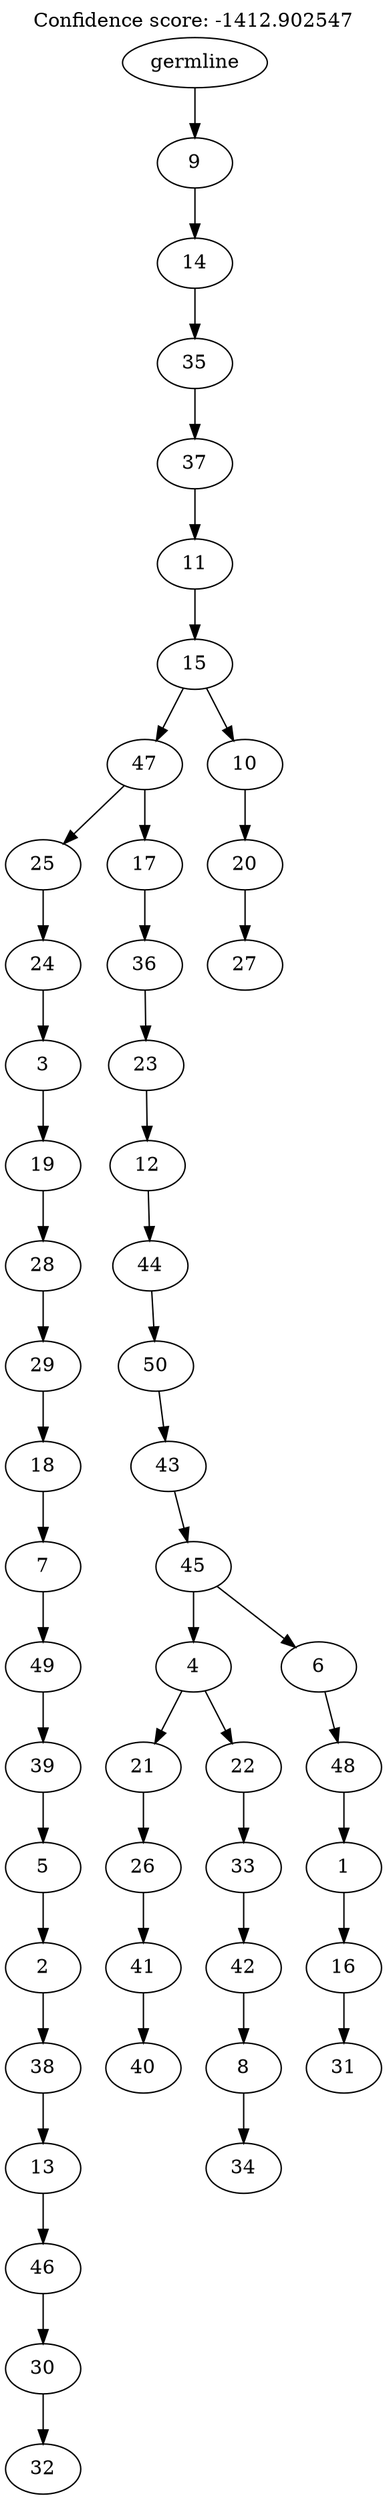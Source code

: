 digraph g {
	"49" -> "50";
	"50" [label="32"];
	"48" -> "49";
	"49" [label="30"];
	"47" -> "48";
	"48" [label="46"];
	"46" -> "47";
	"47" [label="13"];
	"45" -> "46";
	"46" [label="38"];
	"44" -> "45";
	"45" [label="2"];
	"43" -> "44";
	"44" [label="5"];
	"42" -> "43";
	"43" [label="39"];
	"41" -> "42";
	"42" [label="49"];
	"40" -> "41";
	"41" [label="7"];
	"39" -> "40";
	"40" [label="18"];
	"38" -> "39";
	"39" [label="29"];
	"37" -> "38";
	"38" [label="28"];
	"36" -> "37";
	"37" [label="19"];
	"35" -> "36";
	"36" [label="3"];
	"34" -> "35";
	"35" [label="24"];
	"32" -> "33";
	"33" [label="40"];
	"31" -> "32";
	"32" [label="41"];
	"30" -> "31";
	"31" [label="26"];
	"28" -> "29";
	"29" [label="34"];
	"27" -> "28";
	"28" [label="8"];
	"26" -> "27";
	"27" [label="42"];
	"25" -> "26";
	"26" [label="33"];
	"24" -> "25";
	"25" [label="22"];
	"24" -> "30";
	"30" [label="21"];
	"22" -> "23";
	"23" [label="31"];
	"21" -> "22";
	"22" [label="16"];
	"20" -> "21";
	"21" [label="1"];
	"19" -> "20";
	"20" [label="48"];
	"18" -> "19";
	"19" [label="6"];
	"18" -> "24";
	"24" [label="4"];
	"17" -> "18";
	"18" [label="45"];
	"16" -> "17";
	"17" [label="43"];
	"15" -> "16";
	"16" [label="50"];
	"14" -> "15";
	"15" [label="44"];
	"13" -> "14";
	"14" [label="12"];
	"12" -> "13";
	"13" [label="23"];
	"11" -> "12";
	"12" [label="36"];
	"10" -> "11";
	"11" [label="17"];
	"10" -> "34";
	"34" [label="25"];
	"8" -> "9";
	"9" [label="27"];
	"7" -> "8";
	"8" [label="20"];
	"6" -> "7";
	"7" [label="10"];
	"6" -> "10";
	"10" [label="47"];
	"5" -> "6";
	"6" [label="15"];
	"4" -> "5";
	"5" [label="11"];
	"3" -> "4";
	"4" [label="37"];
	"2" -> "3";
	"3" [label="35"];
	"1" -> "2";
	"2" [label="14"];
	"0" -> "1";
	"1" [label="9"];
	"0" [label="germline"];
	labelloc="t";
	label="Confidence score: -1412.902547";
}

